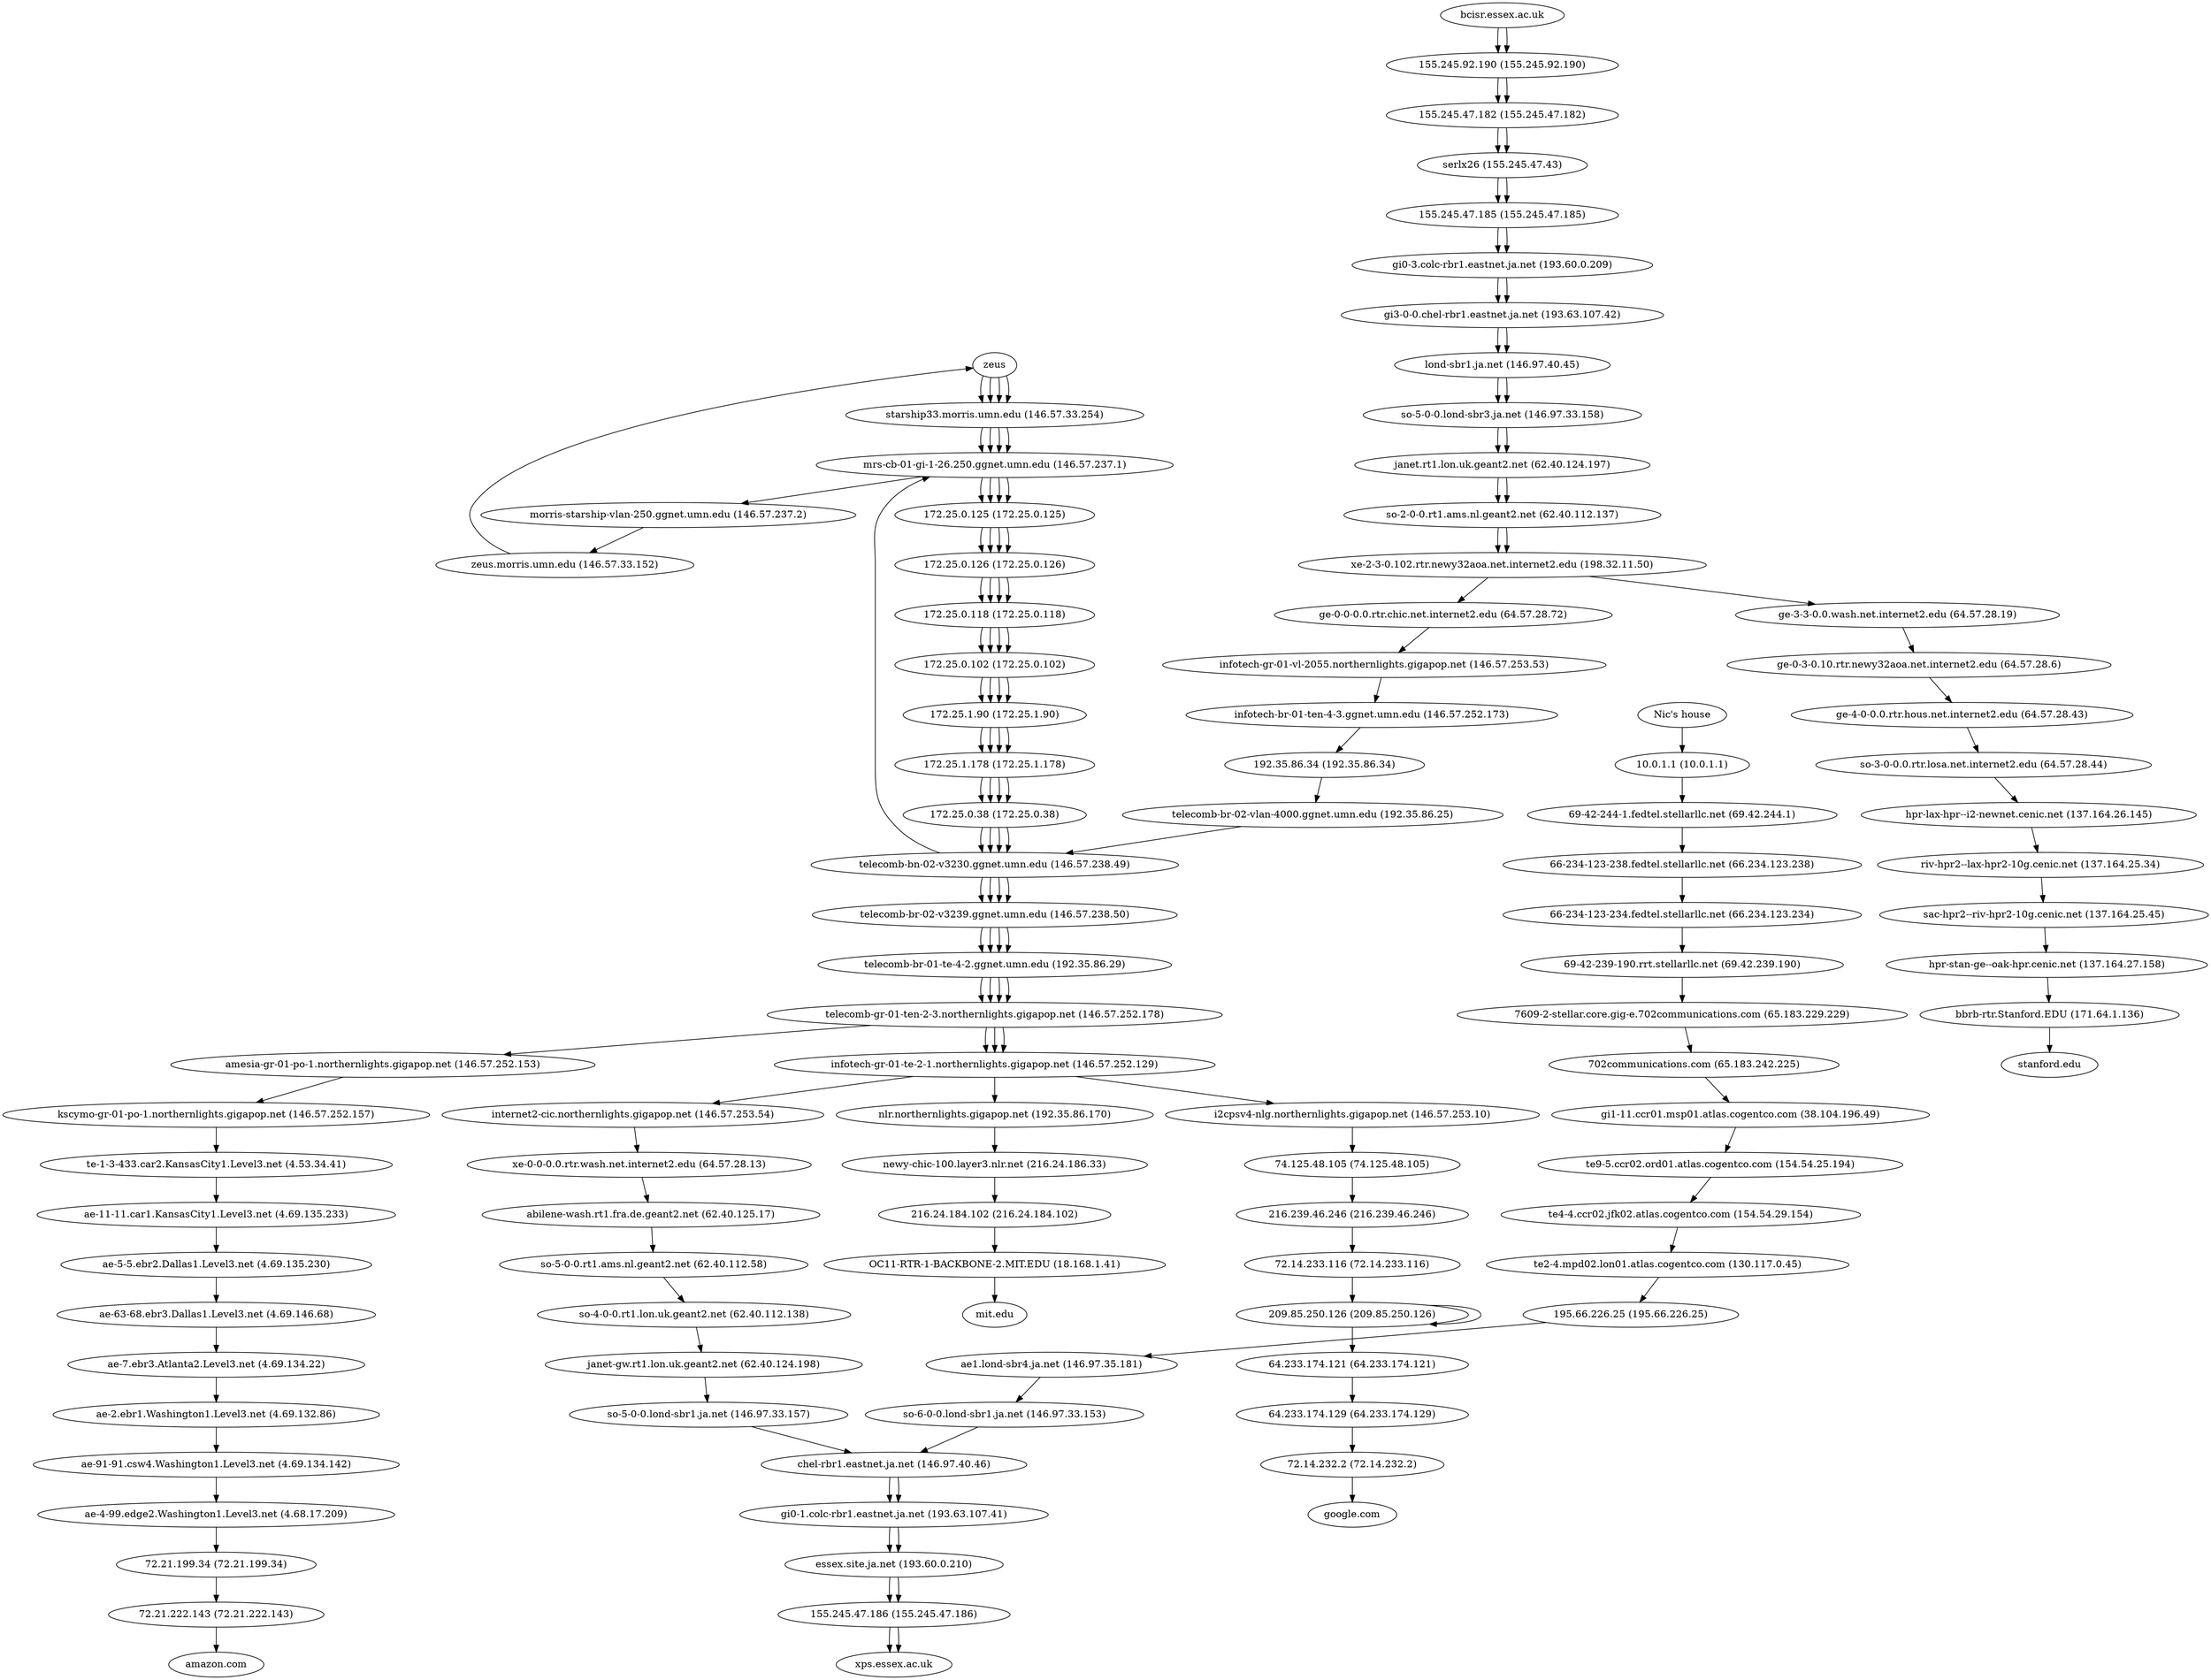 digraph wombat {

// zeus -> xps.essex.ac.uk (a computer I use in Britain)
"zeus" -> "starship33.morris.umn.edu (146.57.33.254)";
"starship33.morris.umn.edu (146.57.33.254)" -> "mrs-cb-01-gi-1-26.250.ggnet.umn.edu (146.57.237.1)";
"mrs-cb-01-gi-1-26.250.ggnet.umn.edu (146.57.237.1)" -> "172.25.0.125 (172.25.0.125)";
"172.25.0.125 (172.25.0.125)" -> "172.25.0.126 (172.25.0.126)";
"172.25.0.126 (172.25.0.126)" -> "172.25.0.118 (172.25.0.118)";
"172.25.0.118 (172.25.0.118)" -> "172.25.0.102 (172.25.0.102)";
"172.25.0.102 (172.25.0.102)" -> "172.25.1.90 (172.25.1.90)";
"172.25.1.90 (172.25.1.90)" -> "172.25.1.178 (172.25.1.178)";
"172.25.1.178 (172.25.1.178)" -> "172.25.0.38 (172.25.0.38)";
"172.25.0.38 (172.25.0.38)" -> "telecomb-bn-02-v3230.ggnet.umn.edu (146.57.238.49)";
"telecomb-bn-02-v3230.ggnet.umn.edu (146.57.238.49)" -> "telecomb-br-02-v3239.ggnet.umn.edu (146.57.238.50)";
"telecomb-br-02-v3239.ggnet.umn.edu (146.57.238.50)" -> "telecomb-br-01-te-4-2.ggnet.umn.edu (192.35.86.29)";
"telecomb-br-01-te-4-2.ggnet.umn.edu (192.35.86.29)" -> "telecomb-gr-01-ten-2-3.northernlights.gigapop.net (146.57.252.178)";
"telecomb-gr-01-ten-2-3.northernlights.gigapop.net (146.57.252.178)" -> "infotech-gr-01-te-2-1.northernlights.gigapop.net (146.57.252.129)";
"infotech-gr-01-te-2-1.northernlights.gigapop.net (146.57.252.129)" -> "internet2-cic.northernlights.gigapop.net (146.57.253.54)";
"internet2-cic.northernlights.gigapop.net (146.57.253.54)" -> "xe-0-0-0.0.rtr.wash.net.internet2.edu (64.57.28.13)";
"xe-0-0-0.0.rtr.wash.net.internet2.edu (64.57.28.13)" -> "abilene-wash.rt1.fra.de.geant2.net (62.40.125.17)";
"abilene-wash.rt1.fra.de.geant2.net (62.40.125.17)" -> "so-5-0-0.rt1.ams.nl.geant2.net (62.40.112.58)";
"so-5-0-0.rt1.ams.nl.geant2.net (62.40.112.58)" -> "so-4-0-0.rt1.lon.uk.geant2.net (62.40.112.138)";
"so-4-0-0.rt1.lon.uk.geant2.net (62.40.112.138)" -> "janet-gw.rt1.lon.uk.geant2.net (62.40.124.198)";
"janet-gw.rt1.lon.uk.geant2.net (62.40.124.198)" -> "so-5-0-0.lond-sbr1.ja.net (146.97.33.157)";
"so-5-0-0.lond-sbr1.ja.net (146.97.33.157)" -> "chel-rbr1.eastnet.ja.net (146.97.40.46)";
"chel-rbr1.eastnet.ja.net (146.97.40.46)" -> "gi0-1.colc-rbr1.eastnet.ja.net (193.63.107.41)";
"gi0-1.colc-rbr1.eastnet.ja.net (193.63.107.41)" -> "essex.site.ja.net (193.60.0.210)";
"essex.site.ja.net (193.60.0.210)" -> "155.245.47.186 (155.245.47.186)";
"155.245.47.186 (155.245.47.186)" -> "xps.essex.ac.uk";

// zeus -> google.com
"zeus" -> "starship33.morris.umn.edu (146.57.33.254)";
"starship33.morris.umn.edu (146.57.33.254)" -> "mrs-cb-01-gi-1-26.250.ggnet.umn.edu (146.57.237.1)"
"mrs-cb-01-gi-1-26.250.ggnet.umn.edu (146.57.237.1)" -> "172.25.0.125 (172.25.0.125)";
"172.25.0.125 (172.25.0.125)" -> "172.25.0.126 (172.25.0.126)";
"172.25.0.126 (172.25.0.126)" -> "172.25.0.118 (172.25.0.118)";
"172.25.0.118 (172.25.0.118)" -> "172.25.0.102 (172.25.0.102)";
"172.25.0.102 (172.25.0.102)" -> "172.25.1.90 (172.25.1.90)";
"172.25.1.90 (172.25.1.90)" -> "172.25.1.178 (172.25.1.178)";
"172.25.1.178 (172.25.1.178)" -> "172.25.0.38 (172.25.0.38)";
"172.25.0.38 (172.25.0.38)" -> "telecomb-bn-02-v3230.ggnet.umn.edu (146.57.238.49)";
"telecomb-bn-02-v3230.ggnet.umn.edu (146.57.238.49)" -> "telecomb-br-02-v3239.ggnet.umn.edu (146.57.238.50)";
"telecomb-br-02-v3239.ggnet.umn.edu (146.57.238.50)" -> "telecomb-br-01-te-4-2.ggnet.umn.edu (192.35.86.29)";
"telecomb-br-01-te-4-2.ggnet.umn.edu (192.35.86.29)" -> "telecomb-gr-01-ten-2-3.northernlights.gigapop.net (146.57.252.178)";
"telecomb-gr-01-ten-2-3.northernlights.gigapop.net (146.57.252.178)" -> "infotech-gr-01-te-2-1.northernlights.gigapop.net (146.57.252.129)";
"infotech-gr-01-te-2-1.northernlights.gigapop.net (146.57.252.129)" -> "i2cpsv4-nlg.northernlights.gigapop.net (146.57.253.10)";
"i2cpsv4-nlg.northernlights.gigapop.net (146.57.253.10)" -> "74.125.48.105 (74.125.48.105)";
"74.125.48.105 (74.125.48.105)" -> "216.239.46.246 (216.239.46.246)";
"216.239.46.246 (216.239.46.246)" -> "72.14.233.116 (72.14.233.116)";
"72.14.233.116 (72.14.233.116)" -> "209.85.250.126 (209.85.250.126)";
"209.85.250.126 (209.85.250.126)" -> "209.85.250.126 (209.85.250.126)";
"209.85.250.126 (209.85.250.126)" -> "64.233.174.121 (64.233.174.121)";
"64.233.174.121 (64.233.174.121)" -> "64.233.174.129 (64.233.174.129)";
"64.233.174.129 (64.233.174.129)" -> "72.14.232.2 (72.14.232.2)";
"72.14.232.2 (72.14.232.2)" -> "google.com";

// zeus -> mit.edu
"zeus" -> "starship33.morris.umn.edu (146.57.33.254)";
"starship33.morris.umn.edu (146.57.33.254)" -> "mrs-cb-01-gi-1-26.250.ggnet.umn.edu (146.57.237.1)";
"mrs-cb-01-gi-1-26.250.ggnet.umn.edu (146.57.237.1)" -> "172.25.0.125 (172.25.0.125)";
"172.25.0.125 (172.25.0.125)" -> "172.25.0.126 (172.25.0.126)";
"172.25.0.126 (172.25.0.126)" -> "172.25.0.118 (172.25.0.118)";
"172.25.0.118 (172.25.0.118)" -> "172.25.0.102 (172.25.0.102)";
"172.25.0.102 (172.25.0.102)" -> "172.25.1.90 (172.25.1.90)";
"172.25.1.90 (172.25.1.90)" -> "172.25.1.178 (172.25.1.178)";
"172.25.1.178 (172.25.1.178)" -> "172.25.0.38 (172.25.0.38)";
"172.25.0.38 (172.25.0.38)" -> "telecomb-bn-02-v3230.ggnet.umn.edu (146.57.238.49)";
"telecomb-bn-02-v3230.ggnet.umn.edu (146.57.238.49)" -> "telecomb-br-02-v3239.ggnet.umn.edu (146.57.238.50)";
"telecomb-br-02-v3239.ggnet.umn.edu (146.57.238.50)" -> "telecomb-br-01-te-4-2.ggnet.umn.edu (192.35.86.29)";
"telecomb-br-01-te-4-2.ggnet.umn.edu (192.35.86.29)" -> "telecomb-gr-01-ten-2-3.northernlights.gigapop.net (146.57.252.178)";
"telecomb-gr-01-ten-2-3.northernlights.gigapop.net (146.57.252.178)" -> "infotech-gr-01-te-2-1.northernlights.gigapop.net (146.57.252.129)";
"infotech-gr-01-te-2-1.northernlights.gigapop.net (146.57.252.129)" -> "nlr.northernlights.gigapop.net (192.35.86.170)";
"nlr.northernlights.gigapop.net (192.35.86.170)" -> "newy-chic-100.layer3.nlr.net (216.24.186.33)";
"newy-chic-100.layer3.nlr.net (216.24.186.33)" -> "216.24.184.102 (216.24.184.102)";
"216.24.184.102 (216.24.184.102)" -> "OC11-RTR-1-BACKBONE-2.MIT.EDU (18.168.1.41)";
"OC11-RTR-1-BACKBONE-2.MIT.EDU (18.168.1.41)" -> "mit.edu"

// zeus -> amazon.com
"zeus" -> "starship33.morris.umn.edu (146.57.33.254)";
"starship33.morris.umn.edu (146.57.33.254)" -> "mrs-cb-01-gi-1-26.250.ggnet.umn.edu (146.57.237.1)";
"mrs-cb-01-gi-1-26.250.ggnet.umn.edu (146.57.237.1)" -> "172.25.0.125 (172.25.0.125)";
"172.25.0.125 (172.25.0.125)" -> "172.25.0.126 (172.25.0.126)";
"172.25.0.126 (172.25.0.126)" -> "172.25.0.118 (172.25.0.118)";
"172.25.0.118 (172.25.0.118)" -> "172.25.0.102 (172.25.0.102)";
"172.25.0.102 (172.25.0.102)" -> "172.25.1.90 (172.25.1.90)";
"172.25.1.90 (172.25.1.90)" -> "172.25.1.178 (172.25.1.178)";
"172.25.1.178 (172.25.1.178)" -> "172.25.0.38 (172.25.0.38)";
"172.25.0.38 (172.25.0.38)" -> "telecomb-bn-02-v3230.ggnet.umn.edu (146.57.238.49)";
"telecomb-bn-02-v3230.ggnet.umn.edu (146.57.238.49)" -> "telecomb-br-02-v3239.ggnet.umn.edu (146.57.238.50)";
"telecomb-br-02-v3239.ggnet.umn.edu (146.57.238.50)" -> "telecomb-br-01-te-4-2.ggnet.umn.edu (192.35.86.29)";
"telecomb-br-01-te-4-2.ggnet.umn.edu (192.35.86.29)" -> "telecomb-gr-01-ten-2-3.northernlights.gigapop.net (146.57.252.178)";
"telecomb-gr-01-ten-2-3.northernlights.gigapop.net (146.57.252.178)" -> "amesia-gr-01-po-1.northernlights.gigapop.net (146.57.252.153)";
"amesia-gr-01-po-1.northernlights.gigapop.net (146.57.252.153)" -> "kscymo-gr-01-po-1.northernlights.gigapop.net (146.57.252.157)";
"kscymo-gr-01-po-1.northernlights.gigapop.net (146.57.252.157)" -> "te-1-3-433.car2.KansasCity1.Level3.net (4.53.34.41)";
"te-1-3-433.car2.KansasCity1.Level3.net (4.53.34.41)" -> "ae-11-11.car1.KansasCity1.Level3.net (4.69.135.233)";
"ae-11-11.car1.KansasCity1.Level3.net (4.69.135.233)" -> "ae-5-5.ebr2.Dallas1.Level3.net (4.69.135.230)";
"ae-5-5.ebr2.Dallas1.Level3.net (4.69.135.230)" -> "ae-63-68.ebr3.Dallas1.Level3.net (4.69.146.68)";
"ae-63-68.ebr3.Dallas1.Level3.net (4.69.146.68)" -> "ae-7.ebr3.Atlanta2.Level3.net (4.69.134.22)";
"ae-7.ebr3.Atlanta2.Level3.net (4.69.134.22)" -> "ae-2.ebr1.Washington1.Level3.net (4.69.132.86)";
"ae-2.ebr1.Washington1.Level3.net (4.69.132.86)" -> "ae-91-91.csw4.Washington1.Level3.net (4.69.134.142)";
"ae-91-91.csw4.Washington1.Level3.net (4.69.134.142)" -> "ae-4-99.edge2.Washington1.Level3.net (4.68.17.209)";
"ae-4-99.edge2.Washington1.Level3.net (4.68.17.209)" -> "72.21.199.34 (72.21.199.34)";
"72.21.199.34 (72.21.199.34)" -> "72.21.222.143 (72.21.222.143)";
"72.21.222.143 (72.21.222.143)" -> "amazon.com";

// From our house to xps1, just to throw in a totally different route
"Nic's house" -> "10.0.1.1 (10.0.1.1)";
"10.0.1.1 (10.0.1.1)" -> "69-42-244-1.fedtel.stellarllc.net (69.42.244.1)";
"69-42-244-1.fedtel.stellarllc.net (69.42.244.1)" -> "66-234-123-238.fedtel.stellarllc.net (66.234.123.238)";
"66-234-123-238.fedtel.stellarllc.net (66.234.123.238)" -> "66-234-123-234.fedtel.stellarllc.net (66.234.123.234)";
"66-234-123-234.fedtel.stellarllc.net (66.234.123.234)" -> "69-42-239-190.rrt.stellarllc.net (69.42.239.190)";
"69-42-239-190.rrt.stellarllc.net (69.42.239.190)" -> "7609-2-stellar.core.gig-e.702communications.com (65.183.229.229)";
"7609-2-stellar.core.gig-e.702communications.com (65.183.229.229)" -> "702communications.com (65.183.242.225)";
"702communications.com (65.183.242.225)" -> "gi1-11.ccr01.msp01.atlas.cogentco.com (38.104.196.49)";
"gi1-11.ccr01.msp01.atlas.cogentco.com (38.104.196.49)" -> "te9-5.ccr02.ord01.atlas.cogentco.com (154.54.25.194)";
"te9-5.ccr02.ord01.atlas.cogentco.com (154.54.25.194)" -> "te4-4.ccr02.jfk02.atlas.cogentco.com (154.54.29.154)";
"te4-4.ccr02.jfk02.atlas.cogentco.com (154.54.29.154)" -> "te2-4.mpd02.lon01.atlas.cogentco.com (130.117.0.45)";
"te2-4.mpd02.lon01.atlas.cogentco.com (130.117.0.45)" -> "195.66.226.25 (195.66.226.25)";
"195.66.226.25 (195.66.226.25)" -> "ae1.lond-sbr4.ja.net (146.97.35.181)";
"ae1.lond-sbr4.ja.net (146.97.35.181)" -> "so-6-0-0.lond-sbr1.ja.net (146.97.33.153)";
"so-6-0-0.lond-sbr1.ja.net (146.97.33.153)" -> "chel-rbr1.eastnet.ja.net (146.97.40.46)";
"chel-rbr1.eastnet.ja.net (146.97.40.46)" -> "gi0-1.colc-rbr1.eastnet.ja.net (193.63.107.41)";
"gi0-1.colc-rbr1.eastnet.ja.net (193.63.107.41)" -> "essex.site.ja.net (193.60.0.210)";
"essex.site.ja.net (193.60.0.210)" -> "155.245.47.186 (155.245.47.186)";
"155.245.47.186 (155.245.47.186)" -> "xps.essex.ac.uk";

// bcisr (another computer in the UK) to stanford.edu
"bcisr.essex.ac.uk" -> "155.245.92.190 (155.245.92.190)";
"155.245.92.190 (155.245.92.190)" -> "155.245.47.182 (155.245.47.182)";
"155.245.47.182 (155.245.47.182)" -> "serlx26 (155.245.47.43)";
"serlx26 (155.245.47.43)" -> "155.245.47.185 (155.245.47.185)";
"155.245.47.185 (155.245.47.185)" -> "gi0-3.colc-rbr1.eastnet.ja.net (193.60.0.209)";
"gi0-3.colc-rbr1.eastnet.ja.net (193.60.0.209)" -> "gi3-0-0.chel-rbr1.eastnet.ja.net (193.63.107.42)";
"gi3-0-0.chel-rbr1.eastnet.ja.net (193.63.107.42)" -> "lond-sbr1.ja.net (146.97.40.45)";
"lond-sbr1.ja.net (146.97.40.45)" -> "so-5-0-0.lond-sbr3.ja.net (146.97.33.158)";
"so-5-0-0.lond-sbr3.ja.net (146.97.33.158)" -> "janet.rt1.lon.uk.geant2.net (62.40.124.197)";
"janet.rt1.lon.uk.geant2.net (62.40.124.197)" -> "so-2-0-0.rt1.ams.nl.geant2.net (62.40.112.137)";
"so-2-0-0.rt1.ams.nl.geant2.net (62.40.112.137)" -> "xe-2-3-0.102.rtr.newy32aoa.net.internet2.edu (198.32.11.50)";
"xe-2-3-0.102.rtr.newy32aoa.net.internet2.edu (198.32.11.50)" -> "ge-3-3-0.0.wash.net.internet2.edu (64.57.28.19)";
"ge-3-3-0.0.wash.net.internet2.edu (64.57.28.19)" -> "ge-0-3-0.10.rtr.newy32aoa.net.internet2.edu (64.57.28.6)";
"ge-0-3-0.10.rtr.newy32aoa.net.internet2.edu (64.57.28.6)" -> "ge-4-0-0.0.rtr.hous.net.internet2.edu (64.57.28.43)";
"ge-4-0-0.0.rtr.hous.net.internet2.edu (64.57.28.43)" -> "so-3-0-0.0.rtr.losa.net.internet2.edu (64.57.28.44)";
"so-3-0-0.0.rtr.losa.net.internet2.edu (64.57.28.44)" -> "hpr-lax-hpr--i2-newnet.cenic.net (137.164.26.145)";
"hpr-lax-hpr--i2-newnet.cenic.net (137.164.26.145)" -> "riv-hpr2--lax-hpr2-10g.cenic.net (137.164.25.34)";
"riv-hpr2--lax-hpr2-10g.cenic.net (137.164.25.34)" -> "sac-hpr2--riv-hpr2-10g.cenic.net (137.164.25.45)";
"sac-hpr2--riv-hpr2-10g.cenic.net (137.164.25.45)" -> "hpr-stan-ge--oak-hpr.cenic.net (137.164.27.158)";
"hpr-stan-ge--oak-hpr.cenic.net (137.164.27.158)" -> "bbrb-rtr.Stanford.EDU (171.64.1.136)";
"bbrb-rtr.Stanford.EDU (171.64.1.136)" -> "stanford.edu";

// bcisr -> zeus
"bcisr.essex.ac.uk" -> "155.245.92.190 (155.245.92.190)";
"155.245.92.190 (155.245.92.190)" -> "155.245.47.182 (155.245.47.182)";
"155.245.47.182 (155.245.47.182)" -> "serlx26 (155.245.47.43)";
"serlx26 (155.245.47.43)" -> "155.245.47.185 (155.245.47.185)";
"155.245.47.185 (155.245.47.185)" -> "gi0-3.colc-rbr1.eastnet.ja.net (193.60.0.209)";
"gi0-3.colc-rbr1.eastnet.ja.net (193.60.0.209)" -> "gi3-0-0.chel-rbr1.eastnet.ja.net (193.63.107.42)";
"gi3-0-0.chel-rbr1.eastnet.ja.net (193.63.107.42)" -> "lond-sbr1.ja.net (146.97.40.45)";
"lond-sbr1.ja.net (146.97.40.45)" -> "so-5-0-0.lond-sbr3.ja.net (146.97.33.158)";
"so-5-0-0.lond-sbr3.ja.net (146.97.33.158)" -> "janet.rt1.lon.uk.geant2.net (62.40.124.197)";
"janet.rt1.lon.uk.geant2.net (62.40.124.197)" -> "so-2-0-0.rt1.ams.nl.geant2.net (62.40.112.137)";
"so-2-0-0.rt1.ams.nl.geant2.net (62.40.112.137)" -> "xe-2-3-0.102.rtr.newy32aoa.net.internet2.edu (198.32.11.50)";
"xe-2-3-0.102.rtr.newy32aoa.net.internet2.edu (198.32.11.50)" -> "ge-0-0-0.0.rtr.chic.net.internet2.edu (64.57.28.72)";
"ge-0-0-0.0.rtr.chic.net.internet2.edu (64.57.28.72)" -> "infotech-gr-01-vl-2055.northernlights.gigapop.net (146.57.253.53)";
"infotech-gr-01-vl-2055.northernlights.gigapop.net (146.57.253.53)" -> "infotech-br-01-ten-4-3.ggnet.umn.edu (146.57.252.173)";
"infotech-br-01-ten-4-3.ggnet.umn.edu (146.57.252.173)" -> "192.35.86.34 (192.35.86.34)";
"192.35.86.34 (192.35.86.34)" -> "telecomb-br-02-vlan-4000.ggnet.umn.edu (192.35.86.25)";
"telecomb-br-02-vlan-4000.ggnet.umn.edu (192.35.86.25)" -> "telecomb-bn-02-v3230.ggnet.umn.edu (146.57.238.49)";
"telecomb-bn-02-v3230.ggnet.umn.edu (146.57.238.49)" -> "mrs-cb-01-gi-1-26.250.ggnet.umn.edu (146.57.237.1)";
"mrs-cb-01-gi-1-26.250.ggnet.umn.edu (146.57.237.1)" -> "morris-starship-vlan-250.ggnet.umn.edu (146.57.237.2)";
"morris-starship-vlan-250.ggnet.umn.edu (146.57.237.2)" -> "zeus.morris.umn.edu (146.57.33.152)";
"zeus.morris.umn.edu (146.57.33.152)" -> "zeus";

}
